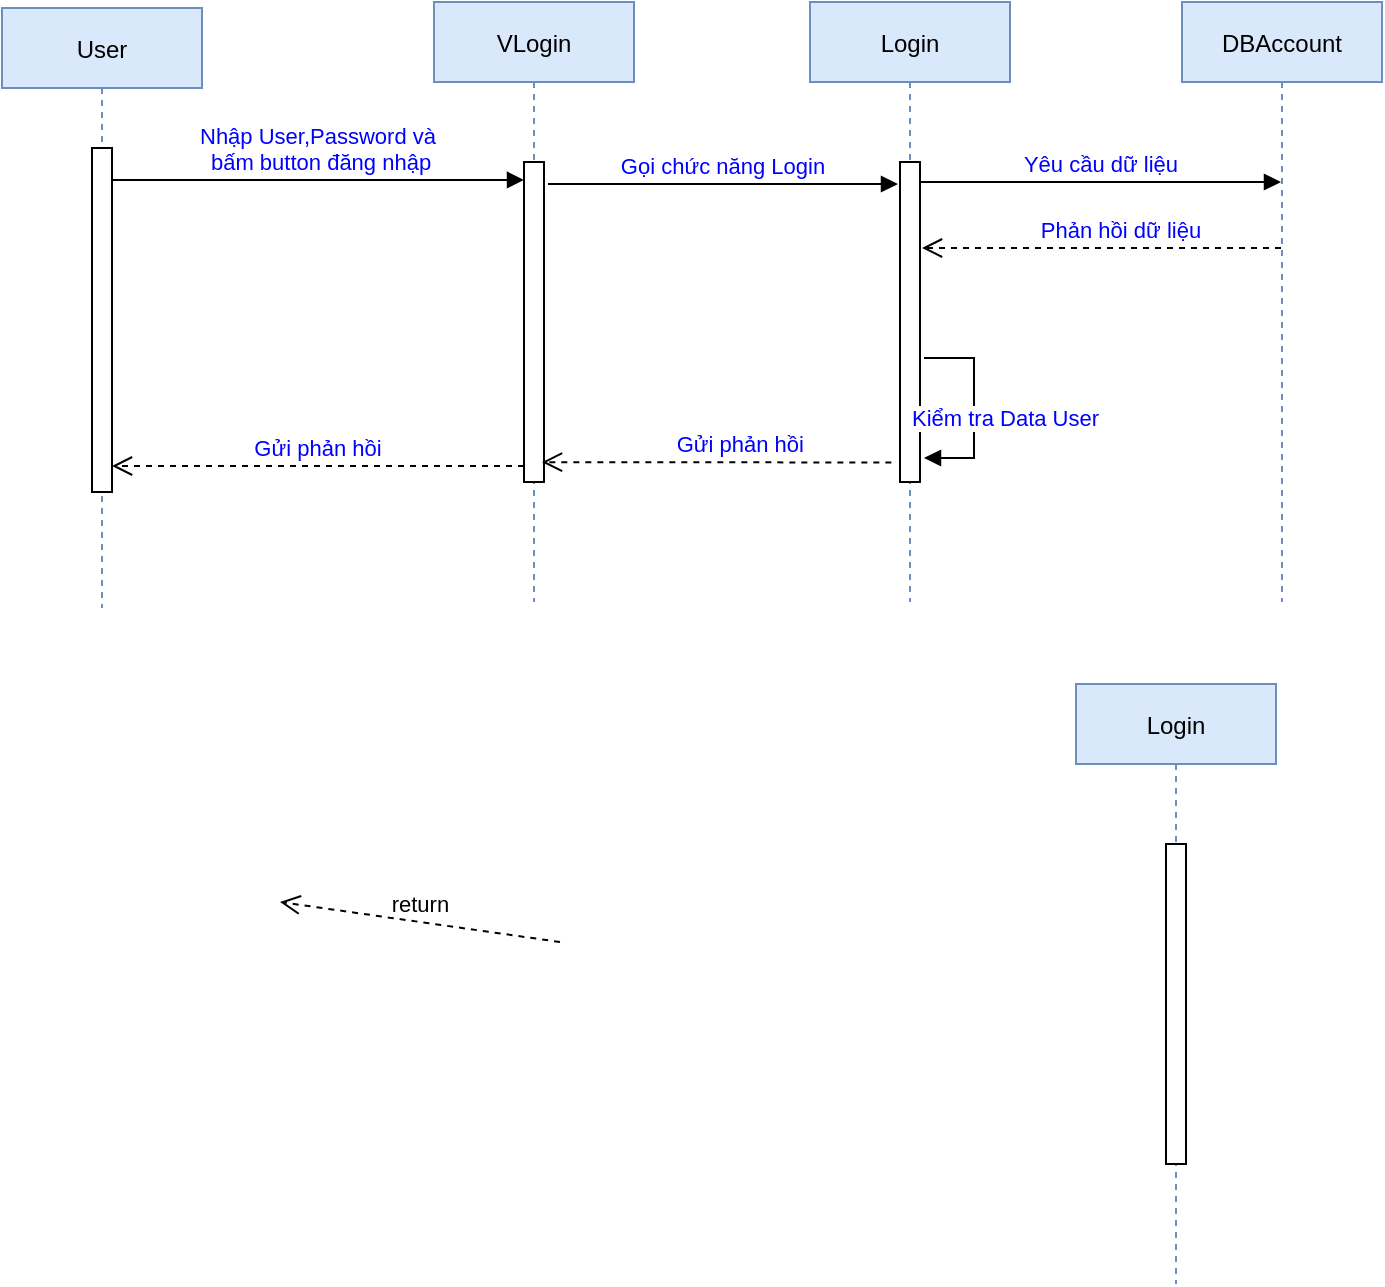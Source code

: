 <mxfile version="14.0.0" type="github" pages="2">
  <diagram id="kgpKYQtTHZ0yAKxKKP6v" name="Page-1">
    <mxGraphModel dx="1209" dy="637" grid="0" gridSize="10" guides="1" tooltips="1" connect="1" arrows="1" fold="1" page="1" pageScale="1" pageWidth="850" pageHeight="1100" math="0" shadow="0">
      <root>
        <mxCell id="0" />
        <mxCell id="1" parent="0" />
        <mxCell id="3nuBFxr9cyL0pnOWT2aG-1" value="User" style="shape=umlLifeline;perimeter=lifelinePerimeter;container=1;collapsible=0;recursiveResize=0;rounded=0;shadow=0;strokeWidth=1;fillColor=#dae8fc;strokeColor=#6c8ebf;" parent="1" vertex="1">
          <mxGeometry x="21" y="83" width="100" height="300" as="geometry" />
        </mxCell>
        <mxCell id="3nuBFxr9cyL0pnOWT2aG-2" value="" style="points=[];perimeter=orthogonalPerimeter;rounded=0;shadow=0;strokeWidth=1;fontColor=#0000FF;" parent="3nuBFxr9cyL0pnOWT2aG-1" vertex="1">
          <mxGeometry x="45" y="70" width="10" height="172" as="geometry" />
        </mxCell>
        <mxCell id="3nuBFxr9cyL0pnOWT2aG-5" value="VLogin" style="shape=umlLifeline;perimeter=lifelinePerimeter;container=1;collapsible=0;recursiveResize=0;rounded=0;shadow=0;strokeWidth=1;fillColor=#dae8fc;strokeColor=#6c8ebf;" parent="1" vertex="1">
          <mxGeometry x="237" y="80" width="100" height="300" as="geometry" />
        </mxCell>
        <mxCell id="3nuBFxr9cyL0pnOWT2aG-6" value="" style="points=[];perimeter=orthogonalPerimeter;rounded=0;shadow=0;strokeWidth=1;fontColor=#0000FF;" parent="3nuBFxr9cyL0pnOWT2aG-5" vertex="1">
          <mxGeometry x="45" y="80" width="10" height="160" as="geometry" />
        </mxCell>
        <mxCell id="3nuBFxr9cyL0pnOWT2aG-7" value="Gửi phản hồi" style="verticalAlign=bottom;endArrow=open;dashed=1;endSize=8;shadow=0;strokeWidth=1;fontColor=#0000FF;" parent="1" target="3nuBFxr9cyL0pnOWT2aG-2" edge="1">
          <mxGeometry relative="1" as="geometry">
            <mxPoint x="195" y="236" as="targetPoint" />
            <mxPoint x="282" y="312" as="sourcePoint" />
            <Array as="points">
              <mxPoint x="171" y="312" />
            </Array>
          </mxGeometry>
        </mxCell>
        <mxCell id="3nuBFxr9cyL0pnOWT2aG-8" value="Nhập User,Password và&#xa; bấm button đăng nhập" style="verticalAlign=bottom;endArrow=block;entryX=0;entryY=0.056;shadow=0;strokeWidth=1;fontColor=#0000FF;entryDx=0;entryDy=0;entryPerimeter=0;" parent="1" source="3nuBFxr9cyL0pnOWT2aG-2" target="3nuBFxr9cyL0pnOWT2aG-6" edge="1">
          <mxGeometry relative="1" as="geometry">
            <mxPoint x="195" y="160" as="sourcePoint" />
            <Array as="points">
              <mxPoint x="186" y="169" />
              <mxPoint x="269" y="169" />
            </Array>
          </mxGeometry>
        </mxCell>
        <mxCell id="3nuBFxr9cyL0pnOWT2aG-10" value="return" style="verticalAlign=bottom;endArrow=open;dashed=1;endSize=8;shadow=0;strokeWidth=1;" parent="1" edge="1">
          <mxGeometry relative="1" as="geometry">
            <mxPoint x="160" y="530" as="targetPoint" />
            <mxPoint x="300" y="550" as="sourcePoint" />
            <Array as="points" />
          </mxGeometry>
        </mxCell>
        <mxCell id="_Tv3PjcK1uFJokNOjP6y-1" value="Login" style="shape=umlLifeline;perimeter=lifelinePerimeter;container=1;collapsible=0;recursiveResize=0;rounded=0;shadow=0;strokeWidth=1;fillColor=#dae8fc;strokeColor=#6c8ebf;" vertex="1" parent="1">
          <mxGeometry x="425" y="80" width="100" height="300" as="geometry" />
        </mxCell>
        <mxCell id="_Tv3PjcK1uFJokNOjP6y-2" value="" style="points=[];perimeter=orthogonalPerimeter;rounded=0;shadow=0;strokeWidth=1;fontColor=#0000FF;" vertex="1" parent="_Tv3PjcK1uFJokNOjP6y-1">
          <mxGeometry x="45" y="80" width="10" height="160" as="geometry" />
        </mxCell>
        <mxCell id="_Tv3PjcK1uFJokNOjP6y-3" value="DBAccount" style="shape=umlLifeline;perimeter=lifelinePerimeter;container=1;collapsible=0;recursiveResize=0;rounded=0;shadow=0;strokeWidth=1;fillColor=#dae8fc;strokeColor=#6c8ebf;" vertex="1" parent="1">
          <mxGeometry x="611" y="80" width="100" height="300" as="geometry" />
        </mxCell>
        <mxCell id="_Tv3PjcK1uFJokNOjP6y-8" value="Yêu cầu dữ liệu" style="verticalAlign=bottom;endArrow=block;shadow=0;strokeWidth=1;fontColor=#0000FF;" edge="1" parent="1" target="_Tv3PjcK1uFJokNOjP6y-3">
          <mxGeometry relative="1" as="geometry">
            <mxPoint x="480" y="170" as="sourcePoint" />
            <mxPoint x="600" y="170" as="targetPoint" />
            <Array as="points" />
          </mxGeometry>
        </mxCell>
        <mxCell id="_Tv3PjcK1uFJokNOjP6y-17" value="Kiểm tra Data User" style="edgeStyle=orthogonalEdgeStyle;html=1;align=left;spacingLeft=2;endArrow=block;rounded=0;fontColor=#0000FF;" edge="1" parent="1">
          <mxGeometry x="1" y="-22" relative="1" as="geometry">
            <mxPoint x="482" y="258" as="sourcePoint" />
            <Array as="points">
              <mxPoint x="507" y="258" />
              <mxPoint x="507" y="308" />
            </Array>
            <mxPoint x="482" y="308" as="targetPoint" />
            <mxPoint x="-10" y="2" as="offset" />
          </mxGeometry>
        </mxCell>
        <mxCell id="_Tv3PjcK1uFJokNOjP6y-24" value="Gửi phản hồi" style="verticalAlign=bottom;endArrow=open;dashed=1;endSize=8;exitX=-0.433;exitY=0.939;shadow=0;strokeWidth=1;fontColor=#0000FF;exitDx=0;exitDy=0;exitPerimeter=0;entryX=0.9;entryY=0.938;entryDx=0;entryDy=0;entryPerimeter=0;" edge="1" parent="1" source="_Tv3PjcK1uFJokNOjP6y-2" target="3nuBFxr9cyL0pnOWT2aG-6">
          <mxGeometry x="-0.138" relative="1" as="geometry">
            <mxPoint x="296" y="310" as="targetPoint" />
            <mxPoint x="440" y="310.0" as="sourcePoint" />
            <mxPoint as="offset" />
          </mxGeometry>
        </mxCell>
        <mxCell id="_Tv3PjcK1uFJokNOjP6y-25" value="Phản hồi dữ liệu" style="verticalAlign=bottom;endArrow=open;dashed=1;endSize=8;shadow=0;strokeWidth=1;fontColor=#0000FF;" edge="1" parent="1" source="_Tv3PjcK1uFJokNOjP6y-3">
          <mxGeometry x="-0.111" relative="1" as="geometry">
            <mxPoint x="481" y="203" as="targetPoint" />
            <mxPoint x="606" y="203" as="sourcePoint" />
            <mxPoint as="offset" />
          </mxGeometry>
        </mxCell>
        <mxCell id="_Tv3PjcK1uFJokNOjP6y-27" value="Gọi chức năng Login" style="verticalAlign=bottom;endArrow=block;shadow=0;strokeWidth=1;fontColor=#0000FF;" edge="1" parent="1">
          <mxGeometry relative="1" as="geometry">
            <mxPoint x="294" y="171" as="sourcePoint" />
            <mxPoint x="469" y="171" as="targetPoint" />
            <Array as="points">
              <mxPoint x="353" y="171" />
            </Array>
          </mxGeometry>
        </mxCell>
        <mxCell id="_Tv3PjcK1uFJokNOjP6y-28" value="Login" style="shape=umlLifeline;perimeter=lifelinePerimeter;container=1;collapsible=0;recursiveResize=0;rounded=0;shadow=0;strokeWidth=1;fillColor=#dae8fc;strokeColor=#6c8ebf;" vertex="1" parent="1">
          <mxGeometry x="558" y="421" width="100" height="300" as="geometry" />
        </mxCell>
        <mxCell id="_Tv3PjcK1uFJokNOjP6y-29" value="" style="points=[];perimeter=orthogonalPerimeter;rounded=0;shadow=0;strokeWidth=1;fontColor=#0000FF;" vertex="1" parent="_Tv3PjcK1uFJokNOjP6y-28">
          <mxGeometry x="45" y="80" width="10" height="160" as="geometry" />
        </mxCell>
      </root>
    </mxGraphModel>
  </diagram>
  <diagram id="ga1owYmu8c5HDApW5XCJ" name="Page-2">
    <mxGraphModel dx="1209" dy="637" grid="1" gridSize="10" guides="1" tooltips="1" connect="1" arrows="1" fold="1" page="1" pageScale="1" pageWidth="827" pageHeight="1169" math="0" shadow="0">
      <root>
        <mxCell id="XqP1R1eLAmoZt-BykoHl-0" />
        <mxCell id="XqP1R1eLAmoZt-BykoHl-1" parent="XqP1R1eLAmoZt-BykoHl-0" />
      </root>
    </mxGraphModel>
  </diagram>
</mxfile>
